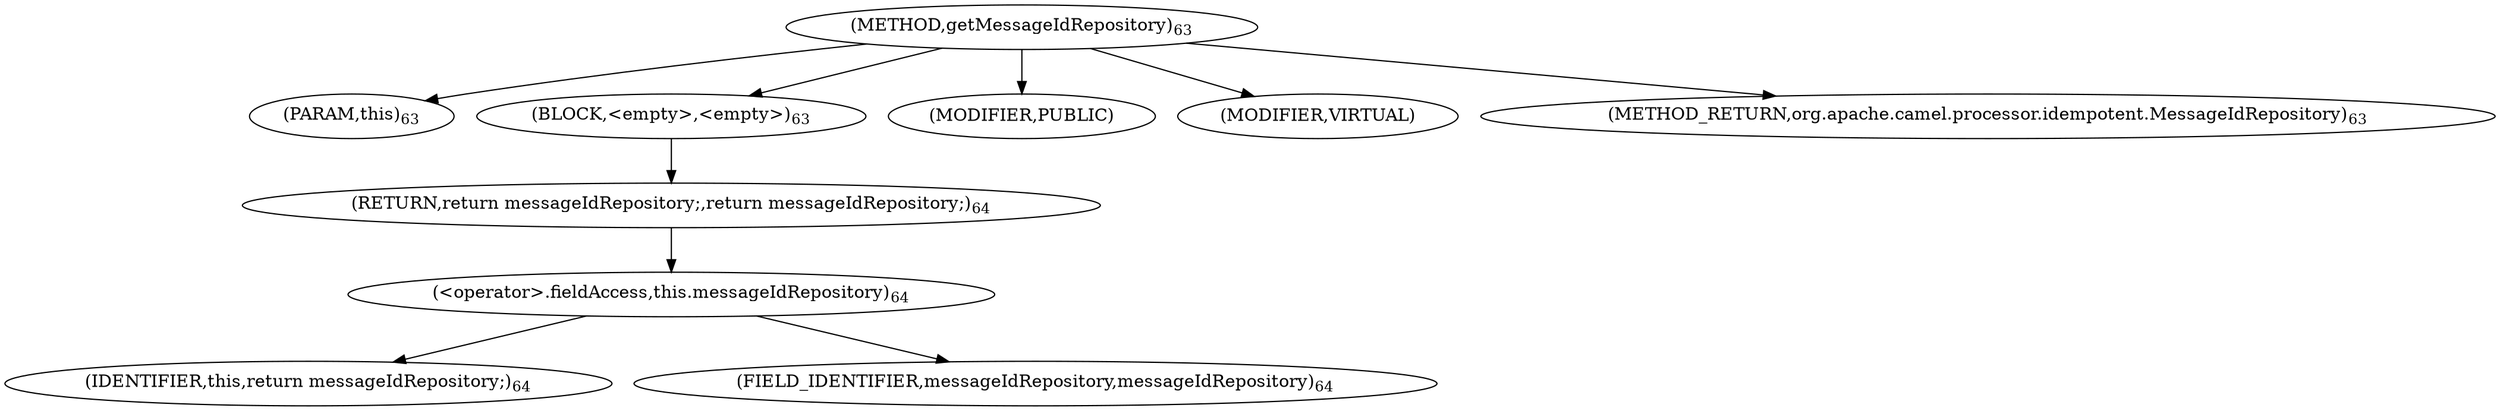 digraph "getMessageIdRepository" {  
"87" [label = <(METHOD,getMessageIdRepository)<SUB>63</SUB>> ]
"88" [label = <(PARAM,this)<SUB>63</SUB>> ]
"89" [label = <(BLOCK,&lt;empty&gt;,&lt;empty&gt;)<SUB>63</SUB>> ]
"90" [label = <(RETURN,return messageIdRepository;,return messageIdRepository;)<SUB>64</SUB>> ]
"91" [label = <(&lt;operator&gt;.fieldAccess,this.messageIdRepository)<SUB>64</SUB>> ]
"92" [label = <(IDENTIFIER,this,return messageIdRepository;)<SUB>64</SUB>> ]
"93" [label = <(FIELD_IDENTIFIER,messageIdRepository,messageIdRepository)<SUB>64</SUB>> ]
"94" [label = <(MODIFIER,PUBLIC)> ]
"95" [label = <(MODIFIER,VIRTUAL)> ]
"96" [label = <(METHOD_RETURN,org.apache.camel.processor.idempotent.MessageIdRepository)<SUB>63</SUB>> ]
  "87" -> "88" 
  "87" -> "89" 
  "87" -> "94" 
  "87" -> "95" 
  "87" -> "96" 
  "89" -> "90" 
  "90" -> "91" 
  "91" -> "92" 
  "91" -> "93" 
}
